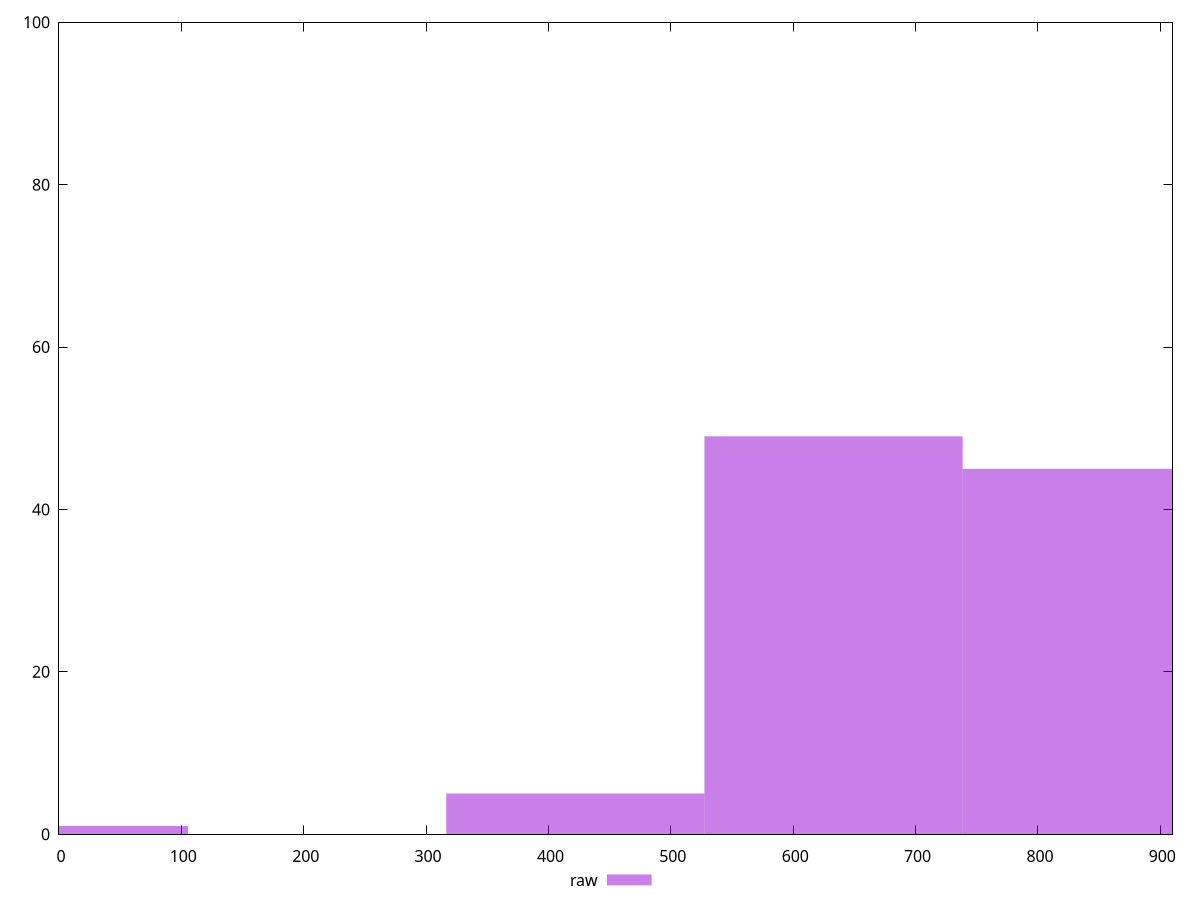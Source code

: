 reset

$raw <<EOF
0 1
844.0016349602071 45
633.0012262201553 49
422.00081748010354 5
EOF

set key outside below
set boxwidth 211.00040874005177
set xrange [0:910]
set yrange [0:100]
set trange [0:100]
set style fill transparent solid 0.5 noborder
set terminal svg size 640, 490 enhanced background rgb 'white'
set output "reports/report_00032_2021-02-25T10-28-15.087Z/uses-http2/samples/music/raw/histogram.svg"

plot $raw title "raw" with boxes

reset
